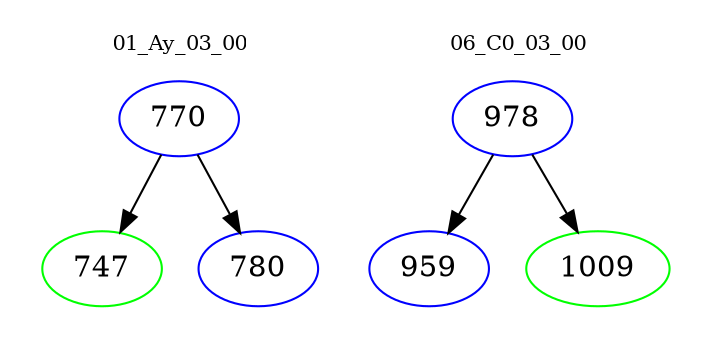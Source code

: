 digraph{
subgraph cluster_0 {
color = white
label = "01_Ay_03_00";
fontsize=10;
T0_770 [label="770", color="blue"]
T0_770 -> T0_747 [color="black"]
T0_747 [label="747", color="green"]
T0_770 -> T0_780 [color="black"]
T0_780 [label="780", color="blue"]
}
subgraph cluster_1 {
color = white
label = "06_C0_03_00";
fontsize=10;
T1_978 [label="978", color="blue"]
T1_978 -> T1_959 [color="black"]
T1_959 [label="959", color="blue"]
T1_978 -> T1_1009 [color="black"]
T1_1009 [label="1009", color="green"]
}
}
